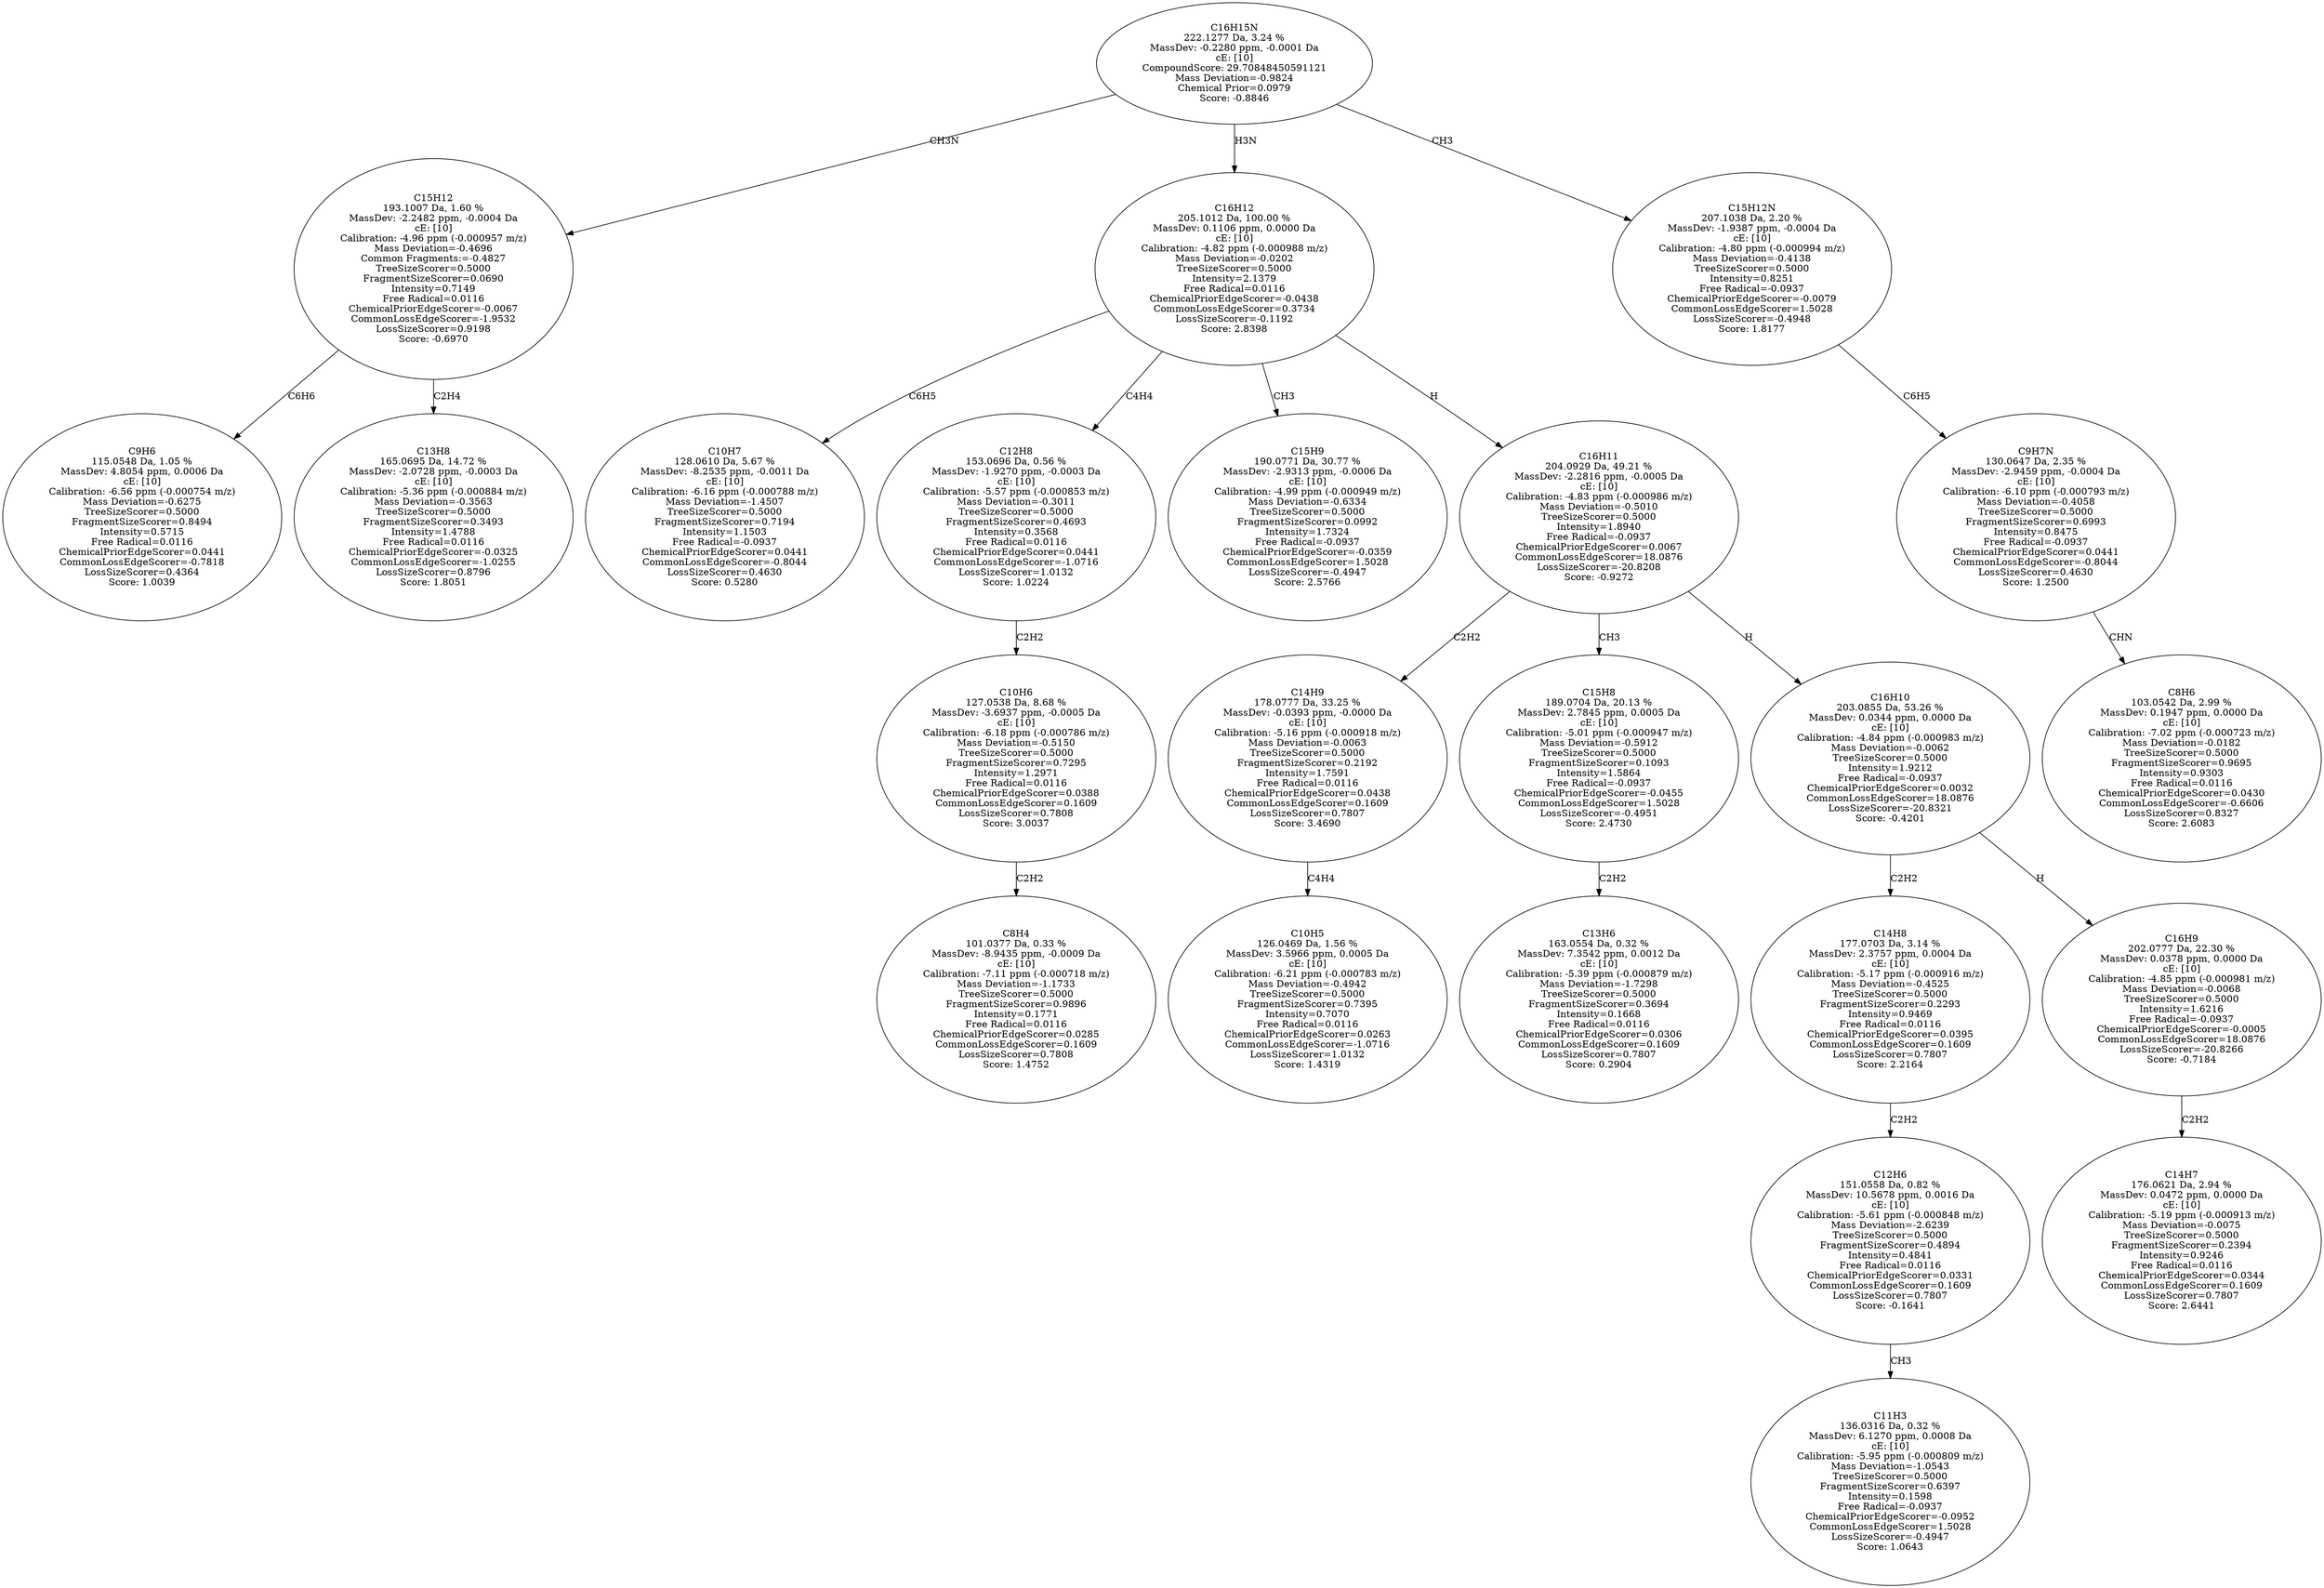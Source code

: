 strict digraph {
v1 [label="C9H6\n115.0548 Da, 1.05 %\nMassDev: 4.8054 ppm, 0.0006 Da\ncE: [10]\nCalibration: -6.56 ppm (-0.000754 m/z)\nMass Deviation=-0.6275\nTreeSizeScorer=0.5000\nFragmentSizeScorer=0.8494\nIntensity=0.5715\nFree Radical=0.0116\nChemicalPriorEdgeScorer=0.0441\nCommonLossEdgeScorer=-0.7818\nLossSizeScorer=0.4364\nScore: 1.0039"];
v2 [label="C13H8\n165.0695 Da, 14.72 %\nMassDev: -2.0728 ppm, -0.0003 Da\ncE: [10]\nCalibration: -5.36 ppm (-0.000884 m/z)\nMass Deviation=-0.3563\nTreeSizeScorer=0.5000\nFragmentSizeScorer=0.3493\nIntensity=1.4788\nFree Radical=0.0116\nChemicalPriorEdgeScorer=-0.0325\nCommonLossEdgeScorer=-1.0255\nLossSizeScorer=0.8796\nScore: 1.8051"];
v3 [label="C15H12\n193.1007 Da, 1.60 %\nMassDev: -2.2482 ppm, -0.0004 Da\ncE: [10]\nCalibration: -4.96 ppm (-0.000957 m/z)\nMass Deviation=-0.4696\nCommon Fragments:=-0.4827\nTreeSizeScorer=0.5000\nFragmentSizeScorer=0.0690\nIntensity=0.7149\nFree Radical=0.0116\nChemicalPriorEdgeScorer=-0.0067\nCommonLossEdgeScorer=-1.9532\nLossSizeScorer=0.9198\nScore: -0.6970"];
v4 [label="C10H7\n128.0610 Da, 5.67 %\nMassDev: -8.2535 ppm, -0.0011 Da\ncE: [10]\nCalibration: -6.16 ppm (-0.000788 m/z)\nMass Deviation=-1.4507\nTreeSizeScorer=0.5000\nFragmentSizeScorer=0.7194\nIntensity=1.1503\nFree Radical=-0.0937\nChemicalPriorEdgeScorer=0.0441\nCommonLossEdgeScorer=-0.8044\nLossSizeScorer=0.4630\nScore: 0.5280"];
v5 [label="C8H4\n101.0377 Da, 0.33 %\nMassDev: -8.9435 ppm, -0.0009 Da\ncE: [10]\nCalibration: -7.11 ppm (-0.000718 m/z)\nMass Deviation=-1.1733\nTreeSizeScorer=0.5000\nFragmentSizeScorer=0.9896\nIntensity=0.1771\nFree Radical=0.0116\nChemicalPriorEdgeScorer=0.0285\nCommonLossEdgeScorer=0.1609\nLossSizeScorer=0.7808\nScore: 1.4752"];
v6 [label="C10H6\n127.0538 Da, 8.68 %\nMassDev: -3.6937 ppm, -0.0005 Da\ncE: [10]\nCalibration: -6.18 ppm (-0.000786 m/z)\nMass Deviation=-0.5150\nTreeSizeScorer=0.5000\nFragmentSizeScorer=0.7295\nIntensity=1.2971\nFree Radical=0.0116\nChemicalPriorEdgeScorer=0.0388\nCommonLossEdgeScorer=0.1609\nLossSizeScorer=0.7808\nScore: 3.0037"];
v7 [label="C12H8\n153.0696 Da, 0.56 %\nMassDev: -1.9270 ppm, -0.0003 Da\ncE: [10]\nCalibration: -5.57 ppm (-0.000853 m/z)\nMass Deviation=-0.3011\nTreeSizeScorer=0.5000\nFragmentSizeScorer=0.4693\nIntensity=0.3568\nFree Radical=0.0116\nChemicalPriorEdgeScorer=0.0441\nCommonLossEdgeScorer=-1.0716\nLossSizeScorer=1.0132\nScore: 1.0224"];
v8 [label="C15H9\n190.0771 Da, 30.77 %\nMassDev: -2.9313 ppm, -0.0006 Da\ncE: [10]\nCalibration: -4.99 ppm (-0.000949 m/z)\nMass Deviation=-0.6334\nTreeSizeScorer=0.5000\nFragmentSizeScorer=0.0992\nIntensity=1.7324\nFree Radical=-0.0937\nChemicalPriorEdgeScorer=-0.0359\nCommonLossEdgeScorer=1.5028\nLossSizeScorer=-0.4947\nScore: 2.5766"];
v9 [label="C10H5\n126.0469 Da, 1.56 %\nMassDev: 3.5966 ppm, 0.0005 Da\ncE: [10]\nCalibration: -6.21 ppm (-0.000783 m/z)\nMass Deviation=-0.4942\nTreeSizeScorer=0.5000\nFragmentSizeScorer=0.7395\nIntensity=0.7070\nFree Radical=0.0116\nChemicalPriorEdgeScorer=0.0263\nCommonLossEdgeScorer=-1.0716\nLossSizeScorer=1.0132\nScore: 1.4319"];
v10 [label="C14H9\n178.0777 Da, 33.25 %\nMassDev: -0.0393 ppm, -0.0000 Da\ncE: [10]\nCalibration: -5.16 ppm (-0.000918 m/z)\nMass Deviation=-0.0063\nTreeSizeScorer=0.5000\nFragmentSizeScorer=0.2192\nIntensity=1.7591\nFree Radical=0.0116\nChemicalPriorEdgeScorer=0.0438\nCommonLossEdgeScorer=0.1609\nLossSizeScorer=0.7807\nScore: 3.4690"];
v11 [label="C13H6\n163.0554 Da, 0.32 %\nMassDev: 7.3542 ppm, 0.0012 Da\ncE: [10]\nCalibration: -5.39 ppm (-0.000879 m/z)\nMass Deviation=-1.7298\nTreeSizeScorer=0.5000\nFragmentSizeScorer=0.3694\nIntensity=0.1668\nFree Radical=0.0116\nChemicalPriorEdgeScorer=0.0306\nCommonLossEdgeScorer=0.1609\nLossSizeScorer=0.7807\nScore: 0.2904"];
v12 [label="C15H8\n189.0704 Da, 20.13 %\nMassDev: 2.7845 ppm, 0.0005 Da\ncE: [10]\nCalibration: -5.01 ppm (-0.000947 m/z)\nMass Deviation=-0.5912\nTreeSizeScorer=0.5000\nFragmentSizeScorer=0.1093\nIntensity=1.5864\nFree Radical=-0.0937\nChemicalPriorEdgeScorer=-0.0455\nCommonLossEdgeScorer=1.5028\nLossSizeScorer=-0.4951\nScore: 2.4730"];
v13 [label="C11H3\n136.0316 Da, 0.32 %\nMassDev: 6.1270 ppm, 0.0008 Da\ncE: [10]\nCalibration: -5.95 ppm (-0.000809 m/z)\nMass Deviation=-1.0543\nTreeSizeScorer=0.5000\nFragmentSizeScorer=0.6397\nIntensity=0.1598\nFree Radical=-0.0937\nChemicalPriorEdgeScorer=-0.0952\nCommonLossEdgeScorer=1.5028\nLossSizeScorer=-0.4947\nScore: 1.0643"];
v14 [label="C12H6\n151.0558 Da, 0.82 %\nMassDev: 10.5678 ppm, 0.0016 Da\ncE: [10]\nCalibration: -5.61 ppm (-0.000848 m/z)\nMass Deviation=-2.6239\nTreeSizeScorer=0.5000\nFragmentSizeScorer=0.4894\nIntensity=0.4841\nFree Radical=0.0116\nChemicalPriorEdgeScorer=0.0331\nCommonLossEdgeScorer=0.1609\nLossSizeScorer=0.7807\nScore: -0.1641"];
v15 [label="C14H8\n177.0703 Da, 3.14 %\nMassDev: 2.3757 ppm, 0.0004 Da\ncE: [10]\nCalibration: -5.17 ppm (-0.000916 m/z)\nMass Deviation=-0.4525\nTreeSizeScorer=0.5000\nFragmentSizeScorer=0.2293\nIntensity=0.9469\nFree Radical=0.0116\nChemicalPriorEdgeScorer=0.0395\nCommonLossEdgeScorer=0.1609\nLossSizeScorer=0.7807\nScore: 2.2164"];
v16 [label="C14H7\n176.0621 Da, 2.94 %\nMassDev: 0.0472 ppm, 0.0000 Da\ncE: [10]\nCalibration: -5.19 ppm (-0.000913 m/z)\nMass Deviation=-0.0075\nTreeSizeScorer=0.5000\nFragmentSizeScorer=0.2394\nIntensity=0.9246\nFree Radical=0.0116\nChemicalPriorEdgeScorer=0.0344\nCommonLossEdgeScorer=0.1609\nLossSizeScorer=0.7807\nScore: 2.6441"];
v17 [label="C16H9\n202.0777 Da, 22.30 %\nMassDev: 0.0378 ppm, 0.0000 Da\ncE: [10]\nCalibration: -4.85 ppm (-0.000981 m/z)\nMass Deviation=-0.0068\nTreeSizeScorer=0.5000\nIntensity=1.6216\nFree Radical=-0.0937\nChemicalPriorEdgeScorer=-0.0005\nCommonLossEdgeScorer=18.0876\nLossSizeScorer=-20.8266\nScore: -0.7184"];
v18 [label="C16H10\n203.0855 Da, 53.26 %\nMassDev: 0.0344 ppm, 0.0000 Da\ncE: [10]\nCalibration: -4.84 ppm (-0.000983 m/z)\nMass Deviation=-0.0062\nTreeSizeScorer=0.5000\nIntensity=1.9212\nFree Radical=-0.0937\nChemicalPriorEdgeScorer=0.0032\nCommonLossEdgeScorer=18.0876\nLossSizeScorer=-20.8321\nScore: -0.4201"];
v19 [label="C16H11\n204.0929 Da, 49.21 %\nMassDev: -2.2816 ppm, -0.0005 Da\ncE: [10]\nCalibration: -4.83 ppm (-0.000986 m/z)\nMass Deviation=-0.5010\nTreeSizeScorer=0.5000\nIntensity=1.8940\nFree Radical=-0.0937\nChemicalPriorEdgeScorer=0.0067\nCommonLossEdgeScorer=18.0876\nLossSizeScorer=-20.8208\nScore: -0.9272"];
v20 [label="C16H12\n205.1012 Da, 100.00 %\nMassDev: 0.1106 ppm, 0.0000 Da\ncE: [10]\nCalibration: -4.82 ppm (-0.000988 m/z)\nMass Deviation=-0.0202\nTreeSizeScorer=0.5000\nIntensity=2.1379\nFree Radical=0.0116\nChemicalPriorEdgeScorer=-0.0438\nCommonLossEdgeScorer=0.3734\nLossSizeScorer=-0.1192\nScore: 2.8398"];
v21 [label="C8H6\n103.0542 Da, 2.99 %\nMassDev: 0.1947 ppm, 0.0000 Da\ncE: [10]\nCalibration: -7.02 ppm (-0.000723 m/z)\nMass Deviation=-0.0182\nTreeSizeScorer=0.5000\nFragmentSizeScorer=0.9695\nIntensity=0.9303\nFree Radical=0.0116\nChemicalPriorEdgeScorer=0.0430\nCommonLossEdgeScorer=-0.6606\nLossSizeScorer=0.8327\nScore: 2.6083"];
v22 [label="C9H7N\n130.0647 Da, 2.35 %\nMassDev: -2.9459 ppm, -0.0004 Da\ncE: [10]\nCalibration: -6.10 ppm (-0.000793 m/z)\nMass Deviation=-0.4058\nTreeSizeScorer=0.5000\nFragmentSizeScorer=0.6993\nIntensity=0.8475\nFree Radical=-0.0937\nChemicalPriorEdgeScorer=0.0441\nCommonLossEdgeScorer=-0.8044\nLossSizeScorer=0.4630\nScore: 1.2500"];
v23 [label="C15H12N\n207.1038 Da, 2.20 %\nMassDev: -1.9387 ppm, -0.0004 Da\ncE: [10]\nCalibration: -4.80 ppm (-0.000994 m/z)\nMass Deviation=-0.4138\nTreeSizeScorer=0.5000\nIntensity=0.8251\nFree Radical=-0.0937\nChemicalPriorEdgeScorer=-0.0079\nCommonLossEdgeScorer=1.5028\nLossSizeScorer=-0.4948\nScore: 1.8177"];
v24 [label="C16H15N\n222.1277 Da, 3.24 %\nMassDev: -0.2280 ppm, -0.0001 Da\ncE: [10]\nCompoundScore: 29.70848450591121\nMass Deviation=-0.9824\nChemical Prior=0.0979\nScore: -0.8846"];
v3 -> v1 [label="C6H6"];
v3 -> v2 [label="C2H4"];
v24 -> v3 [label="CH3N"];
v20 -> v4 [label="C6H5"];
v6 -> v5 [label="C2H2"];
v7 -> v6 [label="C2H2"];
v20 -> v7 [label="C4H4"];
v20 -> v8 [label="CH3"];
v10 -> v9 [label="C4H4"];
v19 -> v10 [label="C2H2"];
v12 -> v11 [label="C2H2"];
v19 -> v12 [label="CH3"];
v14 -> v13 [label="CH3"];
v15 -> v14 [label="C2H2"];
v18 -> v15 [label="C2H2"];
v17 -> v16 [label="C2H2"];
v18 -> v17 [label="H"];
v19 -> v18 [label="H"];
v20 -> v19 [label="H"];
v24 -> v20 [label="H3N"];
v22 -> v21 [label="CHN"];
v23 -> v22 [label="C6H5"];
v24 -> v23 [label="CH3"];
}